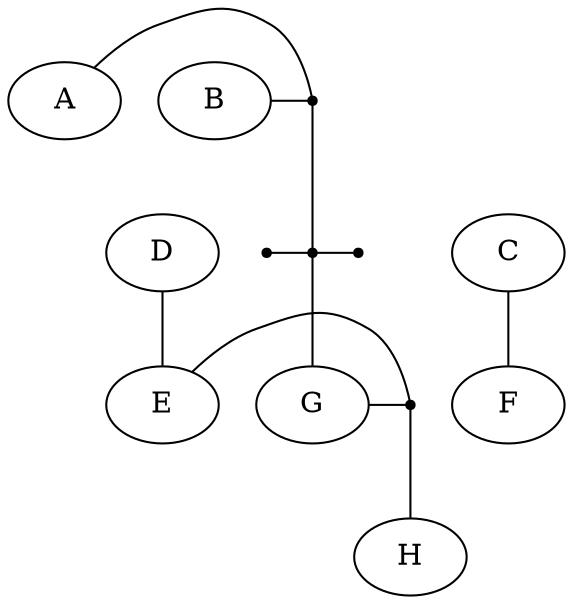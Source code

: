 digraph graph2 {
	node [label="\N", href="javascript:void(click_node('\N'))"];
	graph [bb="0,0,267,260",
		_draw_="c 9 -#ffffffff C 9 -#ffffffff P 4 0 -1 0 260 268 260 268 -1 ",
		xdotversion="1.2"];
	{
		graph [rank=same,
			bb="",
			_draw_="",
			xdotversion=""];
		A [pos="27,241", width="0.75", height="0.51389", _draw_="c 9 -#000000ff e 27 241 27 18 ", _ldraw_="F 14.000000 11 -Times-Roman c 9 -#000000ff T 27 236 0 10 1 -A "];
		B [pos="121,241", width="0.75", height="0.51389", _draw_="c 9 -#000000ff e 121 241 27 18 ", _ldraw_="F 14.000000 11 -Times-Roman c 9 -#000000ff T 121 236 0 10 1 -B "];
		AB [shape=point, pos="74,241", width="0.055556", height="0.055556", _draw_="c 9 -#000000ff C 9 -#000000ff E 74 241 2 2 "];
	}
	{
		graph [rank=same,
			bb="",
			_draw_="",
			xdotversion=""];
		ABmid [shape=point, pos="74,167", width="0.055556", height="0.055556", _draw_="c 9 -#000000ff C 9 -#000000ff E 74 167 2 2 "];
		Dot1 [shape=point, pos="118,167", width="0.055556", height="0.055556", _draw_="c 9 -#000000ff C 9 -#000000ff E 118 167 2 2 "];
		Dot2 [shape=point, pos="96,167", width="0.055556", height="0.055556", _draw_="c 9 -#000000ff C 9 -#000000ff E 96 167 2 2 "];
	}
	{
		graph [rank=same,
			bb="",
			_draw_="",
			xdotversion=""];
		E [pos="168,93", width="0.75", height="0.51389", _draw_="c 9 -#000000ff e 168 93 27 18 ", _ldraw_="F 14.000000 11 -Times-Roman c 9 -#000000ff T 168 88 0 10 1 -E "];
		F [pos="240,93", width="0.75", height="0.51389", _draw_="c 9 -#000000ff e 240 93 27 18 ", _ldraw_="F 14.000000 11 -Times-Roman c 9 -#000000ff T 240 88 0 9 1 -F "];
		G [pos="74,93", width="0.75", height="0.51389", _draw_="c 9 -#000000ff e 74 93 27 18 ", _ldraw_="F 14.000000 11 -Times-Roman c 9 -#000000ff T 74 88 0 12 1 -G "];
		EG [shape=point, pos="121,93", width="0.055556", height="0.055556", _draw_="c 9 -#000000ff C 9 -#000000ff E 121 93 2 2 "];
	}
	{
		graph [rank=same,
			bb="",
			_draw_="",
			xdotversion=""];
		H [pos="121,19", width="0.75", height="0.51389", _draw_="c 9 -#000000ff e 121 19 27 18 ", _ldraw_="F 14.000000 11 -Times-Roman c 9 -#000000ff T 121 14 0 11 1 -H "];
	}
	C [pos="240,167", width="0.75", height="0.51389", _draw_="c 9 -#000000ff e 240 167 27 18 ", _ldraw_="F 14.000000 11 -Times-Roman c 9 -#000000ff T 240 162 0 10 1 -C "];
	D [pos="168,167", width="0.75", height="0.51389", _draw_="c 9 -#000000ff e 168 167 27 18 ", _ldraw_="F 14.000000 11 -Times-Roman c 9 -#000000ff T 168 162 0 12 1 -D "];
	B -> AB [dir=none, pos="93.831,241 87.833,241 81.834,241 75.836,241", _draw_="c 9 -#000000ff B 4 94 241 88 241 82 241 76 241 "];
	A -> AB [dir=none, pos="54.172,241 60.162,241 66.151,241 72.141,241", _draw_="c 9 -#000000ff B 4 54 241 60 241 66 241 72 241 "];
	AB -> ABmid [dir=none, pos="74,239.17 74,229.02 74,179.7 74,169.04", _draw_="c 9 -#000000ff B 4 74 239 74 229 74 180 74 169 "];
	ABmid -> Dot1 [dir=none, pos="74.341,169 75.942,177.87 83.269,212.78 98,204 111.55,195.92 116.47,175.14 117.68,168.84", _draw_="c 9 -#000000ff B 7 74 169 76 178 83 213 98 204 112 196 116 175 118 169 "];
	Dot2 -> ABmid [dir=none, pos="94.131,167 88.108,167 82.085,167 76.062,167", _draw_="c 9 -#000000ff B 4 94 167 88 167 82 167 76 167 "];
	ABmid -> G [dir=none, pos="74,165.17 74,157.92 74,130.64 74,111.78", _draw_="c 9 -#000000ff B 4 74 165 74 158 74 131 74 112 "];
	C -> F [dir=none, pos="240,148.33 240,137.11 240,122.88 240,111.67", _draw_="c 9 -#000000ff B 4 240 148 240 137 240 123 240 112 "];
	D -> E [dir=none, pos="168,148.33 168,137.11 168,122.88 168,111.67", _draw_="c 9 -#000000ff B 4 168 148 168 137 168 123 168 112 "];
	G -> EG [dir=none, pos="101.17,93 107.16,93 113.15,93 119.14,93", _draw_="c 9 -#000000ff B 4 101 93 107 93 113 93 119 93 "];
	E -> EG [dir=none, pos="140.83,93 134.83,93 128.83,93 122.84,93", _draw_="c 9 -#000000ff B 4 141 93 135 93 129 93 123 93 "];
	EG -> H [dir=none, pos="121,91.171 121,83.915 121,56.64 121,37.781", _draw_="c 9 -#000000ff B 4 121 91 121 84 121 57 121 38 "];
}
